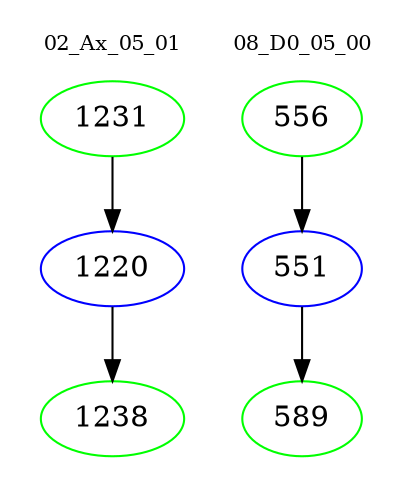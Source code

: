 digraph{
subgraph cluster_0 {
color = white
label = "02_Ax_05_01";
fontsize=10;
T0_1231 [label="1231", color="green"]
T0_1231 -> T0_1220 [color="black"]
T0_1220 [label="1220", color="blue"]
T0_1220 -> T0_1238 [color="black"]
T0_1238 [label="1238", color="green"]
}
subgraph cluster_1 {
color = white
label = "08_D0_05_00";
fontsize=10;
T1_556 [label="556", color="green"]
T1_556 -> T1_551 [color="black"]
T1_551 [label="551", color="blue"]
T1_551 -> T1_589 [color="black"]
T1_589 [label="589", color="green"]
}
}
